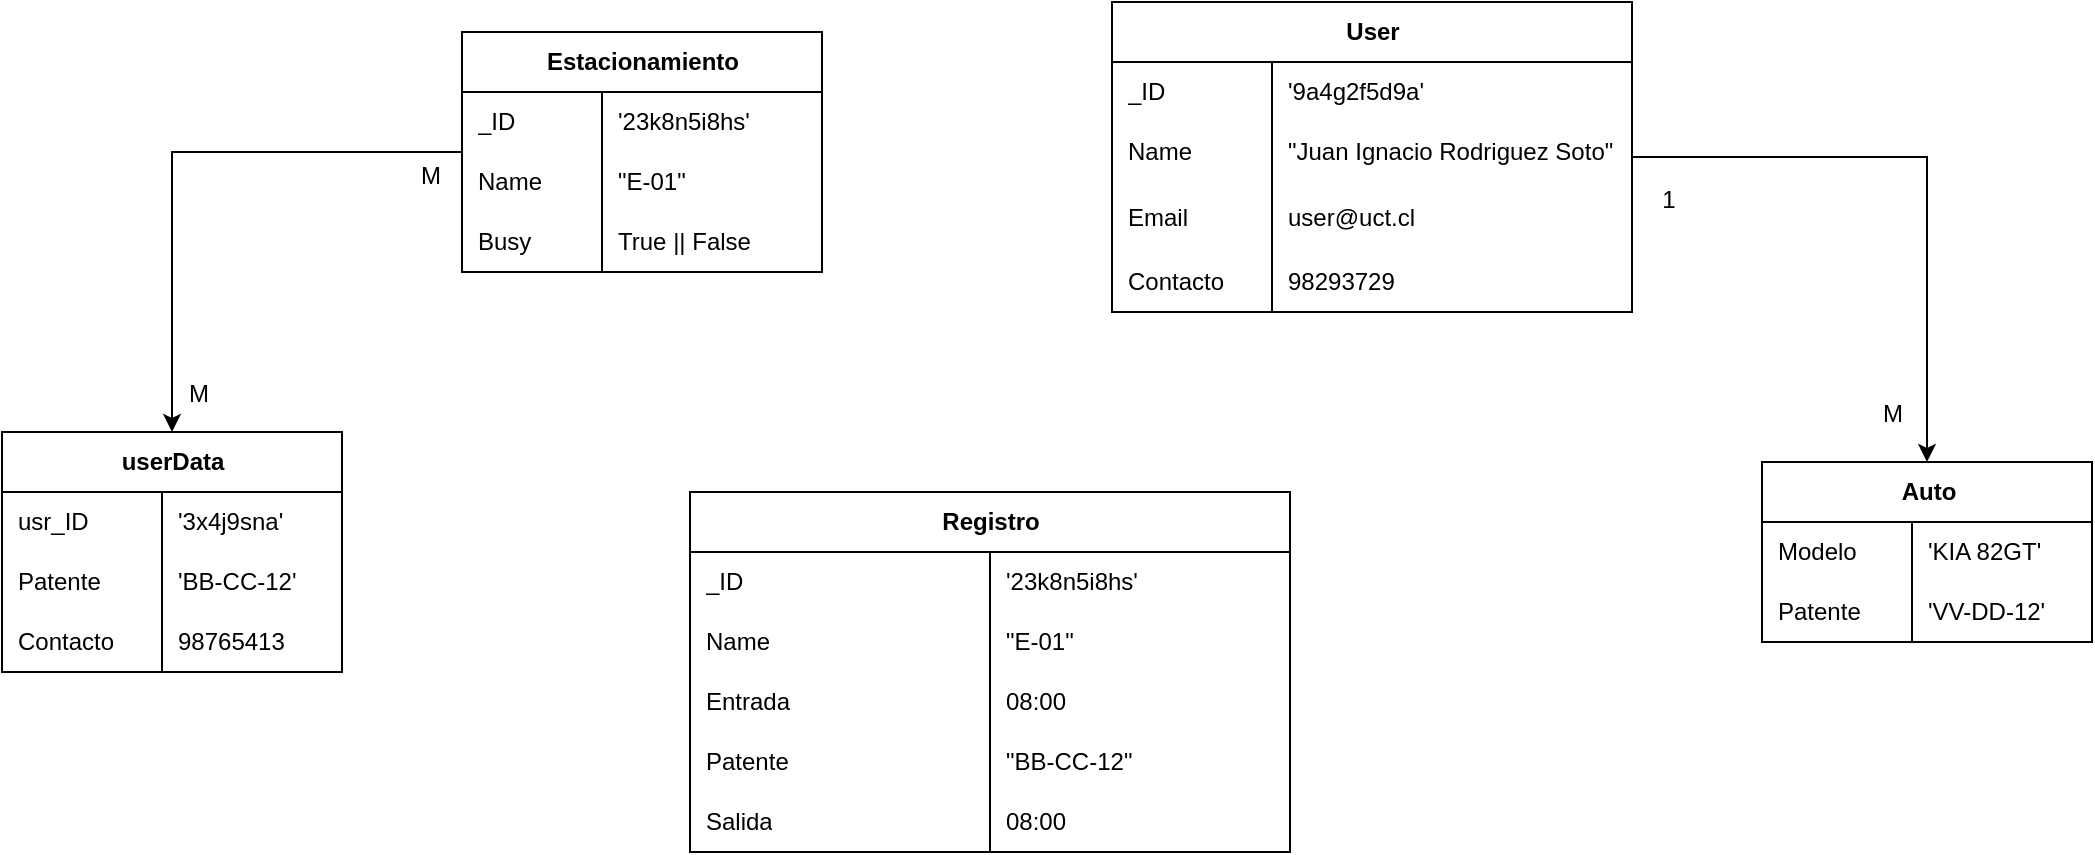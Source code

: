 <mxfile version="21.6.8">
  <diagram id="C5RBs43oDa-KdzZeNtuy" name="Page-1">
    <mxGraphModel dx="1393" dy="758" grid="0" gridSize="10" guides="1" tooltips="1" connect="1" arrows="1" fold="1" page="0" pageScale="1" pageWidth="827" pageHeight="1169" math="0" shadow="0">
      <root>
        <mxCell id="WIyWlLk6GJQsqaUBKTNV-0" />
        <mxCell id="WIyWlLk6GJQsqaUBKTNV-1" parent="WIyWlLk6GJQsqaUBKTNV-0" />
        <mxCell id="aVVqiyvy2nj5fRPH0XFo-0" style="edgeStyle=orthogonalEdgeStyle;rounded=0;orthogonalLoop=1;jettySize=auto;html=1;strokeColor=default;" edge="1" parent="WIyWlLk6GJQsqaUBKTNV-1" source="qZFyUt0BGAAO-9DuNnFK-49" target="qZFyUt0BGAAO-9DuNnFK-65">
          <mxGeometry relative="1" as="geometry" />
        </mxCell>
        <mxCell id="aVVqiyvy2nj5fRPH0XFo-1" value="&lt;font style=&quot;font-size: 12px;&quot;&gt;M&lt;/font&gt;" style="edgeLabel;html=1;align=center;verticalAlign=middle;resizable=0;points=[];" vertex="1" connectable="0" parent="aVVqiyvy2nj5fRPH0XFo-0">
          <mxGeometry x="0.284" y="1" relative="1" as="geometry">
            <mxPoint x="12" y="83" as="offset" />
          </mxGeometry>
        </mxCell>
        <mxCell id="qZFyUt0BGAAO-9DuNnFK-49" value="Estacionamiento" style="shape=table;startSize=30;container=1;collapsible=1;childLayout=tableLayout;fixedRows=1;rowLines=0;fontStyle=1;align=center;resizeLast=1;html=1;rounded=0;" parent="WIyWlLk6GJQsqaUBKTNV-1" vertex="1">
          <mxGeometry x="300" y="60" width="180" height="120" as="geometry" />
        </mxCell>
        <mxCell id="aVVqiyvy2nj5fRPH0XFo-18" style="shape=tableRow;horizontal=0;startSize=0;swimlaneHead=0;swimlaneBody=0;fillColor=none;collapsible=0;dropTarget=0;points=[[0,0.5],[1,0.5]];portConstraint=eastwest;top=0;left=0;right=0;bottom=0;rounded=0;" vertex="1" parent="qZFyUt0BGAAO-9DuNnFK-49">
          <mxGeometry y="30" width="180" height="30" as="geometry" />
        </mxCell>
        <mxCell id="aVVqiyvy2nj5fRPH0XFo-19" value="_ID" style="shape=partialRectangle;connectable=0;fillColor=none;top=0;left=0;bottom=0;right=0;align=left;spacingLeft=6;overflow=hidden;whiteSpace=wrap;html=1;rounded=0;" vertex="1" parent="aVVqiyvy2nj5fRPH0XFo-18">
          <mxGeometry width="70" height="30" as="geometry">
            <mxRectangle width="70" height="30" as="alternateBounds" />
          </mxGeometry>
        </mxCell>
        <mxCell id="aVVqiyvy2nj5fRPH0XFo-20" value="&#39;23k8n5i8hs&#39;" style="shape=partialRectangle;connectable=0;fillColor=none;top=0;left=0;bottom=0;right=0;align=left;spacingLeft=6;overflow=hidden;whiteSpace=wrap;html=1;rounded=0;" vertex="1" parent="aVVqiyvy2nj5fRPH0XFo-18">
          <mxGeometry x="70" width="110" height="30" as="geometry">
            <mxRectangle width="110" height="30" as="alternateBounds" />
          </mxGeometry>
        </mxCell>
        <mxCell id="qZFyUt0BGAAO-9DuNnFK-53" value="" style="shape=tableRow;horizontal=0;startSize=0;swimlaneHead=0;swimlaneBody=0;fillColor=none;collapsible=0;dropTarget=0;points=[[0,0.5],[1,0.5]];portConstraint=eastwest;top=0;left=0;right=0;bottom=0;rounded=0;" parent="qZFyUt0BGAAO-9DuNnFK-49" vertex="1">
          <mxGeometry y="60" width="180" height="30" as="geometry" />
        </mxCell>
        <mxCell id="qZFyUt0BGAAO-9DuNnFK-55" value="Name" style="shape=partialRectangle;connectable=0;fillColor=none;top=0;left=0;bottom=0;right=0;align=left;spacingLeft=6;overflow=hidden;whiteSpace=wrap;html=1;rounded=0;" parent="qZFyUt0BGAAO-9DuNnFK-53" vertex="1">
          <mxGeometry width="70" height="30" as="geometry">
            <mxRectangle width="70" height="30" as="alternateBounds" />
          </mxGeometry>
        </mxCell>
        <mxCell id="qZFyUt0BGAAO-9DuNnFK-63" value="&quot;E-01&quot;" style="shape=partialRectangle;connectable=0;fillColor=none;top=0;left=0;bottom=0;right=0;align=left;spacingLeft=6;overflow=hidden;whiteSpace=wrap;html=1;rounded=0;" parent="qZFyUt0BGAAO-9DuNnFK-53" vertex="1">
          <mxGeometry x="70" width="110" height="30" as="geometry">
            <mxRectangle width="110" height="30" as="alternateBounds" />
          </mxGeometry>
        </mxCell>
        <mxCell id="qZFyUt0BGAAO-9DuNnFK-56" value="" style="shape=tableRow;horizontal=0;startSize=0;swimlaneHead=0;swimlaneBody=0;fillColor=none;collapsible=0;dropTarget=0;points=[[0,0.5],[1,0.5]];portConstraint=eastwest;top=0;left=0;right=0;bottom=0;rounded=0;" parent="qZFyUt0BGAAO-9DuNnFK-49" vertex="1">
          <mxGeometry y="90" width="180" height="30" as="geometry" />
        </mxCell>
        <mxCell id="qZFyUt0BGAAO-9DuNnFK-58" value="Busy" style="shape=partialRectangle;connectable=0;fillColor=none;top=0;left=0;bottom=0;right=0;align=left;spacingLeft=6;overflow=hidden;whiteSpace=wrap;html=1;rounded=0;" parent="qZFyUt0BGAAO-9DuNnFK-56" vertex="1">
          <mxGeometry width="70" height="30" as="geometry">
            <mxRectangle width="70" height="30" as="alternateBounds" />
          </mxGeometry>
        </mxCell>
        <mxCell id="qZFyUt0BGAAO-9DuNnFK-64" value="True || False" style="shape=partialRectangle;connectable=0;fillColor=none;top=0;left=0;bottom=0;right=0;align=left;spacingLeft=6;overflow=hidden;whiteSpace=wrap;html=1;rounded=0;" parent="qZFyUt0BGAAO-9DuNnFK-56" vertex="1">
          <mxGeometry x="70" width="110" height="30" as="geometry">
            <mxRectangle width="110" height="30" as="alternateBounds" />
          </mxGeometry>
        </mxCell>
        <mxCell id="qZFyUt0BGAAO-9DuNnFK-65" value="userData" style="shape=table;startSize=30;container=1;collapsible=1;childLayout=tableLayout;fixedRows=1;rowLines=0;fontStyle=1;align=center;resizeLast=1;html=1;rounded=0;" parent="WIyWlLk6GJQsqaUBKTNV-1" vertex="1">
          <mxGeometry x="70" y="260" width="170" height="120" as="geometry" />
        </mxCell>
        <mxCell id="aVVqiyvy2nj5fRPH0XFo-21" style="shape=tableRow;horizontal=0;startSize=0;swimlaneHead=0;swimlaneBody=0;fillColor=none;collapsible=0;dropTarget=0;points=[[0,0.5],[1,0.5]];portConstraint=eastwest;top=0;left=0;right=0;bottom=0;rounded=0;" vertex="1" parent="qZFyUt0BGAAO-9DuNnFK-65">
          <mxGeometry y="30" width="170" height="30" as="geometry" />
        </mxCell>
        <mxCell id="aVVqiyvy2nj5fRPH0XFo-22" value="usr_ID" style="shape=partialRectangle;connectable=0;fillColor=none;top=0;left=0;bottom=0;right=0;align=left;spacingLeft=6;overflow=hidden;whiteSpace=wrap;html=1;rounded=0;" vertex="1" parent="aVVqiyvy2nj5fRPH0XFo-21">
          <mxGeometry width="80" height="30" as="geometry">
            <mxRectangle width="80" height="30" as="alternateBounds" />
          </mxGeometry>
        </mxCell>
        <mxCell id="aVVqiyvy2nj5fRPH0XFo-23" value="&#39;3x4j9sna&#39;" style="shape=partialRectangle;connectable=0;fillColor=none;top=0;left=0;bottom=0;right=0;align=left;spacingLeft=6;overflow=hidden;whiteSpace=wrap;html=1;rounded=0;" vertex="1" parent="aVVqiyvy2nj5fRPH0XFo-21">
          <mxGeometry x="80" width="90" height="30" as="geometry">
            <mxRectangle width="90" height="30" as="alternateBounds" />
          </mxGeometry>
        </mxCell>
        <mxCell id="qZFyUt0BGAAO-9DuNnFK-69" value="" style="shape=tableRow;horizontal=0;startSize=0;swimlaneHead=0;swimlaneBody=0;fillColor=none;collapsible=0;dropTarget=0;points=[[0,0.5],[1,0.5]];portConstraint=eastwest;top=0;left=0;right=0;bottom=0;rounded=0;" parent="qZFyUt0BGAAO-9DuNnFK-65" vertex="1">
          <mxGeometry y="60" width="170" height="30" as="geometry" />
        </mxCell>
        <mxCell id="qZFyUt0BGAAO-9DuNnFK-71" value="Patente" style="shape=partialRectangle;connectable=0;fillColor=none;top=0;left=0;bottom=0;right=0;align=left;spacingLeft=6;overflow=hidden;whiteSpace=wrap;html=1;rounded=0;" parent="qZFyUt0BGAAO-9DuNnFK-69" vertex="1">
          <mxGeometry width="80" height="30" as="geometry">
            <mxRectangle width="80" height="30" as="alternateBounds" />
          </mxGeometry>
        </mxCell>
        <mxCell id="qZFyUt0BGAAO-9DuNnFK-79" value="&#39;BB-CC-12&#39;" style="shape=partialRectangle;connectable=0;fillColor=none;top=0;left=0;bottom=0;right=0;align=left;spacingLeft=6;overflow=hidden;whiteSpace=wrap;html=1;rounded=0;" parent="qZFyUt0BGAAO-9DuNnFK-69" vertex="1">
          <mxGeometry x="80" width="90" height="30" as="geometry">
            <mxRectangle width="90" height="30" as="alternateBounds" />
          </mxGeometry>
        </mxCell>
        <mxCell id="qZFyUt0BGAAO-9DuNnFK-72" value="" style="shape=tableRow;horizontal=0;startSize=0;swimlaneHead=0;swimlaneBody=0;fillColor=none;collapsible=0;dropTarget=0;points=[[0,0.5],[1,0.5]];portConstraint=eastwest;top=0;left=0;right=0;bottom=0;rounded=0;" parent="qZFyUt0BGAAO-9DuNnFK-65" vertex="1">
          <mxGeometry y="90" width="170" height="30" as="geometry" />
        </mxCell>
        <mxCell id="qZFyUt0BGAAO-9DuNnFK-74" value="Contacto" style="shape=partialRectangle;connectable=0;fillColor=none;top=0;left=0;bottom=0;right=0;align=left;spacingLeft=6;overflow=hidden;whiteSpace=wrap;html=1;rounded=0;" parent="qZFyUt0BGAAO-9DuNnFK-72" vertex="1">
          <mxGeometry width="80" height="30" as="geometry">
            <mxRectangle width="80" height="30" as="alternateBounds" />
          </mxGeometry>
        </mxCell>
        <mxCell id="qZFyUt0BGAAO-9DuNnFK-80" value="98765413" style="shape=partialRectangle;connectable=0;fillColor=none;top=0;left=0;bottom=0;right=0;align=left;spacingLeft=6;overflow=hidden;whiteSpace=wrap;html=1;rounded=0;" parent="qZFyUt0BGAAO-9DuNnFK-72" vertex="1">
          <mxGeometry x="80" width="90" height="30" as="geometry">
            <mxRectangle width="90" height="30" as="alternateBounds" />
          </mxGeometry>
        </mxCell>
        <mxCell id="qZFyUt0BGAAO-9DuNnFK-86" value="User" style="shape=table;startSize=30;container=1;collapsible=1;childLayout=tableLayout;fixedRows=1;rowLines=0;fontStyle=1;align=center;resizeLast=1;html=1;rounded=0;strokeColor=default;" parent="WIyWlLk6GJQsqaUBKTNV-1" vertex="1">
          <mxGeometry x="625" y="45" width="260" height="155" as="geometry" />
        </mxCell>
        <mxCell id="aVVqiyvy2nj5fRPH0XFo-15" style="shape=tableRow;horizontal=0;startSize=0;swimlaneHead=0;swimlaneBody=0;fillColor=none;collapsible=0;dropTarget=0;points=[[0,0.5],[1,0.5]];portConstraint=eastwest;top=0;left=0;right=0;bottom=0;rounded=0;" vertex="1" parent="qZFyUt0BGAAO-9DuNnFK-86">
          <mxGeometry y="30" width="260" height="30" as="geometry" />
        </mxCell>
        <mxCell id="aVVqiyvy2nj5fRPH0XFo-16" value="_ID" style="shape=partialRectangle;connectable=0;fillColor=none;top=0;left=0;bottom=0;right=0;align=left;spacingLeft=6;overflow=hidden;whiteSpace=wrap;html=1;rounded=0;" vertex="1" parent="aVVqiyvy2nj5fRPH0XFo-15">
          <mxGeometry width="80" height="30" as="geometry">
            <mxRectangle width="80" height="30" as="alternateBounds" />
          </mxGeometry>
        </mxCell>
        <mxCell id="aVVqiyvy2nj5fRPH0XFo-17" value="&#39;9a4g2f5d9a&#39;" style="shape=partialRectangle;connectable=0;fillColor=none;top=0;left=0;bottom=0;right=0;align=left;spacingLeft=6;overflow=hidden;whiteSpace=wrap;html=1;rounded=0;" vertex="1" parent="aVVqiyvy2nj5fRPH0XFo-15">
          <mxGeometry x="80" width="180" height="30" as="geometry">
            <mxRectangle width="180" height="30" as="alternateBounds" />
          </mxGeometry>
        </mxCell>
        <mxCell id="qZFyUt0BGAAO-9DuNnFK-90" value="" style="shape=tableRow;horizontal=0;startSize=0;swimlaneHead=0;swimlaneBody=0;fillColor=none;collapsible=0;dropTarget=0;points=[[0,0.5],[1,0.5]];portConstraint=eastwest;top=0;left=0;right=0;bottom=0;rounded=0;" parent="qZFyUt0BGAAO-9DuNnFK-86" vertex="1">
          <mxGeometry y="60" width="260" height="30" as="geometry" />
        </mxCell>
        <mxCell id="qZFyUt0BGAAO-9DuNnFK-92" value="Name" style="shape=partialRectangle;connectable=0;fillColor=none;top=0;left=0;bottom=0;right=0;align=left;spacingLeft=6;overflow=hidden;whiteSpace=wrap;html=1;rounded=0;" parent="qZFyUt0BGAAO-9DuNnFK-90" vertex="1">
          <mxGeometry width="80" height="30" as="geometry">
            <mxRectangle width="80" height="30" as="alternateBounds" />
          </mxGeometry>
        </mxCell>
        <mxCell id="qZFyUt0BGAAO-9DuNnFK-100" value="&quot;Juan Ignacio Rodriguez Soto&quot;" style="shape=partialRectangle;connectable=0;fillColor=none;top=0;left=0;bottom=0;right=0;align=left;spacingLeft=6;overflow=hidden;whiteSpace=wrap;html=1;rounded=0;" parent="qZFyUt0BGAAO-9DuNnFK-90" vertex="1">
          <mxGeometry x="80" width="180" height="30" as="geometry">
            <mxRectangle width="180" height="30" as="alternateBounds" />
          </mxGeometry>
        </mxCell>
        <mxCell id="qZFyUt0BGAAO-9DuNnFK-93" value="" style="shape=tableRow;horizontal=0;startSize=0;swimlaneHead=0;swimlaneBody=0;fillColor=none;collapsible=0;dropTarget=0;points=[[0,0.5],[1,0.5]];portConstraint=eastwest;top=0;left=0;right=0;bottom=0;rounded=0;" parent="qZFyUt0BGAAO-9DuNnFK-86" vertex="1">
          <mxGeometry y="90" width="260" height="35" as="geometry" />
        </mxCell>
        <mxCell id="qZFyUt0BGAAO-9DuNnFK-95" value="Email" style="shape=partialRectangle;connectable=0;fillColor=none;top=0;left=0;bottom=0;right=0;align=left;spacingLeft=6;overflow=hidden;whiteSpace=wrap;html=1;rounded=0;" parent="qZFyUt0BGAAO-9DuNnFK-93" vertex="1">
          <mxGeometry width="80" height="35" as="geometry">
            <mxRectangle width="80" height="35" as="alternateBounds" />
          </mxGeometry>
        </mxCell>
        <mxCell id="qZFyUt0BGAAO-9DuNnFK-101" value="user@uct.cl" style="shape=partialRectangle;connectable=0;fillColor=none;top=0;left=0;bottom=0;right=0;align=left;spacingLeft=6;overflow=hidden;whiteSpace=wrap;html=1;rounded=0;" parent="qZFyUt0BGAAO-9DuNnFK-93" vertex="1">
          <mxGeometry x="80" width="180" height="35" as="geometry">
            <mxRectangle width="180" height="35" as="alternateBounds" />
          </mxGeometry>
        </mxCell>
        <mxCell id="qZFyUt0BGAAO-9DuNnFK-96" value="" style="shape=tableRow;horizontal=0;startSize=0;swimlaneHead=0;swimlaneBody=0;fillColor=none;collapsible=0;dropTarget=0;points=[[0,0.5],[1,0.5]];portConstraint=eastwest;top=0;left=0;right=0;bottom=0;rounded=0;" parent="qZFyUt0BGAAO-9DuNnFK-86" vertex="1">
          <mxGeometry y="125" width="260" height="30" as="geometry" />
        </mxCell>
        <mxCell id="qZFyUt0BGAAO-9DuNnFK-98" value="Contacto" style="shape=partialRectangle;connectable=0;fillColor=none;top=0;left=0;bottom=0;right=0;align=left;spacingLeft=6;overflow=hidden;whiteSpace=wrap;html=1;rounded=0;" parent="qZFyUt0BGAAO-9DuNnFK-96" vertex="1">
          <mxGeometry width="80" height="30" as="geometry">
            <mxRectangle width="80" height="30" as="alternateBounds" />
          </mxGeometry>
        </mxCell>
        <mxCell id="qZFyUt0BGAAO-9DuNnFK-102" value="98293729" style="shape=partialRectangle;connectable=0;fillColor=none;top=0;left=0;bottom=0;right=0;align=left;spacingLeft=6;overflow=hidden;whiteSpace=wrap;html=1;rounded=0;" parent="qZFyUt0BGAAO-9DuNnFK-96" vertex="1">
          <mxGeometry x="80" width="180" height="30" as="geometry">
            <mxRectangle width="180" height="30" as="alternateBounds" />
          </mxGeometry>
        </mxCell>
        <mxCell id="qZFyUt0BGAAO-9DuNnFK-103" value="Auto" style="shape=table;startSize=30;container=1;collapsible=1;childLayout=tableLayout;fixedRows=1;rowLines=0;fontStyle=1;align=center;resizeLast=1;html=1;rounded=0;" parent="WIyWlLk6GJQsqaUBKTNV-1" vertex="1">
          <mxGeometry x="950" y="275" width="165" height="90" as="geometry" />
        </mxCell>
        <mxCell id="qZFyUt0BGAAO-9DuNnFK-107" value="" style="shape=tableRow;horizontal=0;startSize=0;swimlaneHead=0;swimlaneBody=0;fillColor=none;collapsible=0;dropTarget=0;points=[[0,0.5],[1,0.5]];portConstraint=eastwest;top=0;left=0;right=0;bottom=0;rounded=0;" parent="qZFyUt0BGAAO-9DuNnFK-103" vertex="1">
          <mxGeometry y="30" width="165" height="30" as="geometry" />
        </mxCell>
        <mxCell id="qZFyUt0BGAAO-9DuNnFK-109" value="Modelo" style="shape=partialRectangle;connectable=0;fillColor=none;top=0;left=0;bottom=0;right=0;align=left;spacingLeft=6;overflow=hidden;whiteSpace=wrap;html=1;rounded=0;" parent="qZFyUt0BGAAO-9DuNnFK-107" vertex="1">
          <mxGeometry width="75" height="30" as="geometry">
            <mxRectangle width="75" height="30" as="alternateBounds" />
          </mxGeometry>
        </mxCell>
        <mxCell id="qZFyUt0BGAAO-9DuNnFK-117" value="&#39;KIA 82GT&#39;" style="shape=partialRectangle;connectable=0;fillColor=none;top=0;left=0;bottom=0;right=0;align=left;spacingLeft=6;overflow=hidden;whiteSpace=wrap;html=1;rounded=0;" parent="qZFyUt0BGAAO-9DuNnFK-107" vertex="1">
          <mxGeometry x="75" width="90" height="30" as="geometry">
            <mxRectangle width="90" height="30" as="alternateBounds" />
          </mxGeometry>
        </mxCell>
        <mxCell id="qZFyUt0BGAAO-9DuNnFK-104" value="" style="shape=tableRow;horizontal=0;startSize=0;swimlaneHead=0;swimlaneBody=0;fillColor=none;collapsible=0;dropTarget=0;points=[[0,0.5],[1,0.5]];portConstraint=eastwest;top=0;left=0;right=0;bottom=1;rounded=0;" parent="qZFyUt0BGAAO-9DuNnFK-103" vertex="1">
          <mxGeometry y="60" width="165" height="30" as="geometry" />
        </mxCell>
        <mxCell id="qZFyUt0BGAAO-9DuNnFK-106" value="&lt;span style=&quot;font-weight: normal;&quot;&gt;Patente&lt;/span&gt;" style="shape=partialRectangle;connectable=0;fillColor=none;top=0;left=0;bottom=0;right=0;align=left;spacingLeft=6;fontStyle=1;overflow=hidden;whiteSpace=wrap;html=1;rounded=0;" parent="qZFyUt0BGAAO-9DuNnFK-104" vertex="1">
          <mxGeometry width="75" height="30" as="geometry">
            <mxRectangle width="75" height="30" as="alternateBounds" />
          </mxGeometry>
        </mxCell>
        <mxCell id="qZFyUt0BGAAO-9DuNnFK-116" value="&lt;span style=&quot;font-weight: normal;&quot;&gt;&#39;VV-DD-12&#39;&lt;/span&gt;" style="shape=partialRectangle;connectable=0;fillColor=none;top=0;left=0;bottom=0;right=0;align=left;spacingLeft=6;fontStyle=1;overflow=hidden;whiteSpace=wrap;html=1;rounded=0;verticalAlign=middle;horizontal=1;" parent="qZFyUt0BGAAO-9DuNnFK-104" vertex="1">
          <mxGeometry x="75" width="90" height="30" as="geometry">
            <mxRectangle width="90" height="30" as="alternateBounds" />
          </mxGeometry>
        </mxCell>
        <mxCell id="qZFyUt0BGAAO-9DuNnFK-121" value="Registro" style="shape=table;startSize=30;container=1;collapsible=1;childLayout=tableLayout;fixedRows=1;rowLines=0;fontStyle=1;align=center;resizeLast=1;html=1;rounded=0;" parent="WIyWlLk6GJQsqaUBKTNV-1" vertex="1">
          <mxGeometry x="414" y="290" width="300" height="180" as="geometry" />
        </mxCell>
        <mxCell id="aVVqiyvy2nj5fRPH0XFo-12" style="shape=tableRow;horizontal=0;startSize=0;swimlaneHead=0;swimlaneBody=0;fillColor=none;collapsible=0;dropTarget=0;points=[[0,0.5],[1,0.5]];portConstraint=eastwest;top=0;left=0;right=0;bottom=0;rounded=0;" vertex="1" parent="qZFyUt0BGAAO-9DuNnFK-121">
          <mxGeometry y="30" width="300" height="30" as="geometry" />
        </mxCell>
        <mxCell id="aVVqiyvy2nj5fRPH0XFo-13" value="_ID" style="shape=partialRectangle;connectable=0;fillColor=none;top=0;left=0;bottom=0;right=0;align=left;spacingLeft=6;overflow=hidden;whiteSpace=wrap;html=1;rounded=0;" vertex="1" parent="aVVqiyvy2nj5fRPH0XFo-12">
          <mxGeometry width="150" height="30" as="geometry">
            <mxRectangle width="150" height="30" as="alternateBounds" />
          </mxGeometry>
        </mxCell>
        <mxCell id="aVVqiyvy2nj5fRPH0XFo-14" value="&#39;23k8n5i8hs&#39;" style="shape=partialRectangle;connectable=0;fillColor=none;top=0;left=0;bottom=0;right=0;align=left;spacingLeft=6;overflow=hidden;whiteSpace=wrap;html=1;rounded=0;" vertex="1" parent="aVVqiyvy2nj5fRPH0XFo-12">
          <mxGeometry x="150" width="150" height="30" as="geometry">
            <mxRectangle width="150" height="30" as="alternateBounds" />
          </mxGeometry>
        </mxCell>
        <mxCell id="qZFyUt0BGAAO-9DuNnFK-125" value="" style="shape=tableRow;horizontal=0;startSize=0;swimlaneHead=0;swimlaneBody=0;fillColor=none;collapsible=0;dropTarget=0;points=[[0,0.5],[1,0.5]];portConstraint=eastwest;top=0;left=0;right=0;bottom=0;rounded=0;" parent="qZFyUt0BGAAO-9DuNnFK-121" vertex="1">
          <mxGeometry y="60" width="300" height="30" as="geometry" />
        </mxCell>
        <mxCell id="qZFyUt0BGAAO-9DuNnFK-127" value="Name" style="shape=partialRectangle;connectable=0;fillColor=none;top=0;left=0;bottom=0;right=0;align=left;spacingLeft=6;overflow=hidden;whiteSpace=wrap;html=1;rounded=0;" parent="qZFyUt0BGAAO-9DuNnFK-125" vertex="1">
          <mxGeometry width="150" height="30" as="geometry">
            <mxRectangle width="150" height="30" as="alternateBounds" />
          </mxGeometry>
        </mxCell>
        <mxCell id="qZFyUt0BGAAO-9DuNnFK-138" value="&quot;E-01&quot;" style="shape=partialRectangle;connectable=0;fillColor=none;top=0;left=0;bottom=0;right=0;align=left;spacingLeft=6;overflow=hidden;whiteSpace=wrap;html=1;rounded=0;" parent="qZFyUt0BGAAO-9DuNnFK-125" vertex="1">
          <mxGeometry x="150" width="150" height="30" as="geometry">
            <mxRectangle width="150" height="30" as="alternateBounds" />
          </mxGeometry>
        </mxCell>
        <mxCell id="qZFyUt0BGAAO-9DuNnFK-128" value="" style="shape=tableRow;horizontal=0;startSize=0;swimlaneHead=0;swimlaneBody=0;fillColor=none;collapsible=0;dropTarget=0;points=[[0,0.5],[1,0.5]];portConstraint=eastwest;top=0;left=0;right=0;bottom=0;rounded=0;" parent="qZFyUt0BGAAO-9DuNnFK-121" vertex="1">
          <mxGeometry y="90" width="300" height="30" as="geometry" />
        </mxCell>
        <mxCell id="qZFyUt0BGAAO-9DuNnFK-130" value="Entrada" style="shape=partialRectangle;connectable=0;fillColor=none;top=0;left=0;bottom=0;right=0;align=left;spacingLeft=6;overflow=hidden;whiteSpace=wrap;html=1;rounded=0;" parent="qZFyUt0BGAAO-9DuNnFK-128" vertex="1">
          <mxGeometry width="150" height="30" as="geometry">
            <mxRectangle width="150" height="30" as="alternateBounds" />
          </mxGeometry>
        </mxCell>
        <mxCell id="qZFyUt0BGAAO-9DuNnFK-139" value="08:00" style="shape=partialRectangle;connectable=0;fillColor=none;top=0;left=0;bottom=0;right=0;align=left;spacingLeft=6;overflow=hidden;whiteSpace=wrap;html=1;rounded=0;" parent="qZFyUt0BGAAO-9DuNnFK-128" vertex="1">
          <mxGeometry x="150" width="150" height="30" as="geometry">
            <mxRectangle width="150" height="30" as="alternateBounds" />
          </mxGeometry>
        </mxCell>
        <mxCell id="qZFyUt0BGAAO-9DuNnFK-131" value="" style="shape=tableRow;horizontal=0;startSize=0;swimlaneHead=0;swimlaneBody=0;fillColor=none;collapsible=0;dropTarget=0;points=[[0,0.5],[1,0.5]];portConstraint=eastwest;top=0;left=0;right=0;bottom=0;rounded=0;" parent="qZFyUt0BGAAO-9DuNnFK-121" vertex="1">
          <mxGeometry y="120" width="300" height="30" as="geometry" />
        </mxCell>
        <mxCell id="qZFyUt0BGAAO-9DuNnFK-133" value="Patente" style="shape=partialRectangle;connectable=0;fillColor=none;top=0;left=0;bottom=0;right=0;align=left;spacingLeft=6;overflow=hidden;whiteSpace=wrap;html=1;rounded=0;" parent="qZFyUt0BGAAO-9DuNnFK-131" vertex="1">
          <mxGeometry width="150" height="30" as="geometry">
            <mxRectangle width="150" height="30" as="alternateBounds" />
          </mxGeometry>
        </mxCell>
        <mxCell id="qZFyUt0BGAAO-9DuNnFK-140" value="&quot;BB-CC-12&quot;" style="shape=partialRectangle;connectable=0;fillColor=none;top=0;left=0;bottom=0;right=0;align=left;spacingLeft=6;overflow=hidden;whiteSpace=wrap;html=1;rounded=0;" parent="qZFyUt0BGAAO-9DuNnFK-131" vertex="1">
          <mxGeometry x="150" width="150" height="30" as="geometry">
            <mxRectangle width="150" height="30" as="alternateBounds" />
          </mxGeometry>
        </mxCell>
        <mxCell id="qZFyUt0BGAAO-9DuNnFK-134" style="shape=tableRow;horizontal=0;startSize=0;swimlaneHead=0;swimlaneBody=0;fillColor=none;collapsible=0;dropTarget=0;points=[[0,0.5],[1,0.5]];portConstraint=eastwest;top=0;left=0;right=0;bottom=0;rounded=0;" parent="qZFyUt0BGAAO-9DuNnFK-121" vertex="1">
          <mxGeometry y="150" width="300" height="30" as="geometry" />
        </mxCell>
        <mxCell id="qZFyUt0BGAAO-9DuNnFK-136" value="Salida" style="shape=partialRectangle;connectable=0;fillColor=none;top=0;left=0;bottom=0;right=0;align=left;spacingLeft=6;overflow=hidden;whiteSpace=wrap;html=1;rounded=0;" parent="qZFyUt0BGAAO-9DuNnFK-134" vertex="1">
          <mxGeometry width="150" height="30" as="geometry">
            <mxRectangle width="150" height="30" as="alternateBounds" />
          </mxGeometry>
        </mxCell>
        <mxCell id="qZFyUt0BGAAO-9DuNnFK-141" value="08:00" style="shape=partialRectangle;connectable=0;fillColor=none;top=0;left=0;bottom=0;right=0;align=left;spacingLeft=6;overflow=hidden;whiteSpace=wrap;html=1;rounded=0;" parent="qZFyUt0BGAAO-9DuNnFK-134" vertex="1">
          <mxGeometry x="150" width="150" height="30" as="geometry">
            <mxRectangle width="150" height="30" as="alternateBounds" />
          </mxGeometry>
        </mxCell>
        <mxCell id="aVVqiyvy2nj5fRPH0XFo-2" value="M" style="text;html=1;align=center;verticalAlign=middle;resizable=0;points=[];autosize=1;strokeColor=none;fillColor=none;" vertex="1" parent="WIyWlLk6GJQsqaUBKTNV-1">
          <mxGeometry x="270" y="119" width="28" height="26" as="geometry" />
        </mxCell>
        <mxCell id="aVVqiyvy2nj5fRPH0XFo-3" style="edgeStyle=orthogonalEdgeStyle;rounded=0;orthogonalLoop=1;jettySize=auto;html=1;strokeColor=default;" edge="1" parent="WIyWlLk6GJQsqaUBKTNV-1" source="qZFyUt0BGAAO-9DuNnFK-86" target="qZFyUt0BGAAO-9DuNnFK-103">
          <mxGeometry relative="1" as="geometry" />
        </mxCell>
        <mxCell id="aVVqiyvy2nj5fRPH0XFo-4" value="1" style="text;html=1;align=center;verticalAlign=middle;resizable=0;points=[];autosize=1;strokeColor=none;fillColor=none;" vertex="1" parent="WIyWlLk6GJQsqaUBKTNV-1">
          <mxGeometry x="890" y="131" width="25" height="26" as="geometry" />
        </mxCell>
        <mxCell id="aVVqiyvy2nj5fRPH0XFo-5" value="M" style="text;html=1;align=center;verticalAlign=middle;resizable=0;points=[];autosize=1;strokeColor=none;fillColor=none;" vertex="1" parent="WIyWlLk6GJQsqaUBKTNV-1">
          <mxGeometry x="1001" y="238" width="28" height="26" as="geometry" />
        </mxCell>
      </root>
    </mxGraphModel>
  </diagram>
</mxfile>
